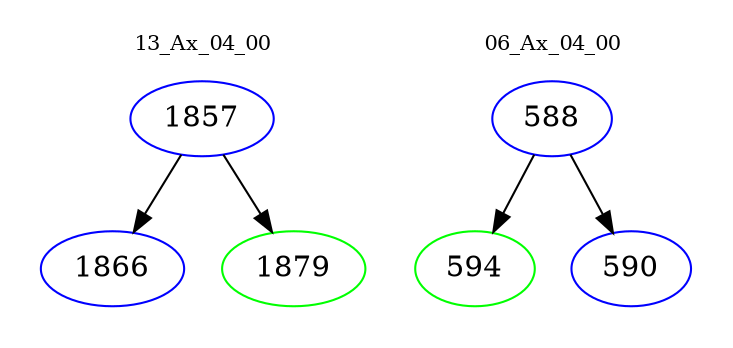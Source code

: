 digraph{
subgraph cluster_0 {
color = white
label = "13_Ax_04_00";
fontsize=10;
T0_1857 [label="1857", color="blue"]
T0_1857 -> T0_1866 [color="black"]
T0_1866 [label="1866", color="blue"]
T0_1857 -> T0_1879 [color="black"]
T0_1879 [label="1879", color="green"]
}
subgraph cluster_1 {
color = white
label = "06_Ax_04_00";
fontsize=10;
T1_588 [label="588", color="blue"]
T1_588 -> T1_594 [color="black"]
T1_594 [label="594", color="green"]
T1_588 -> T1_590 [color="black"]
T1_590 [label="590", color="blue"]
}
}

